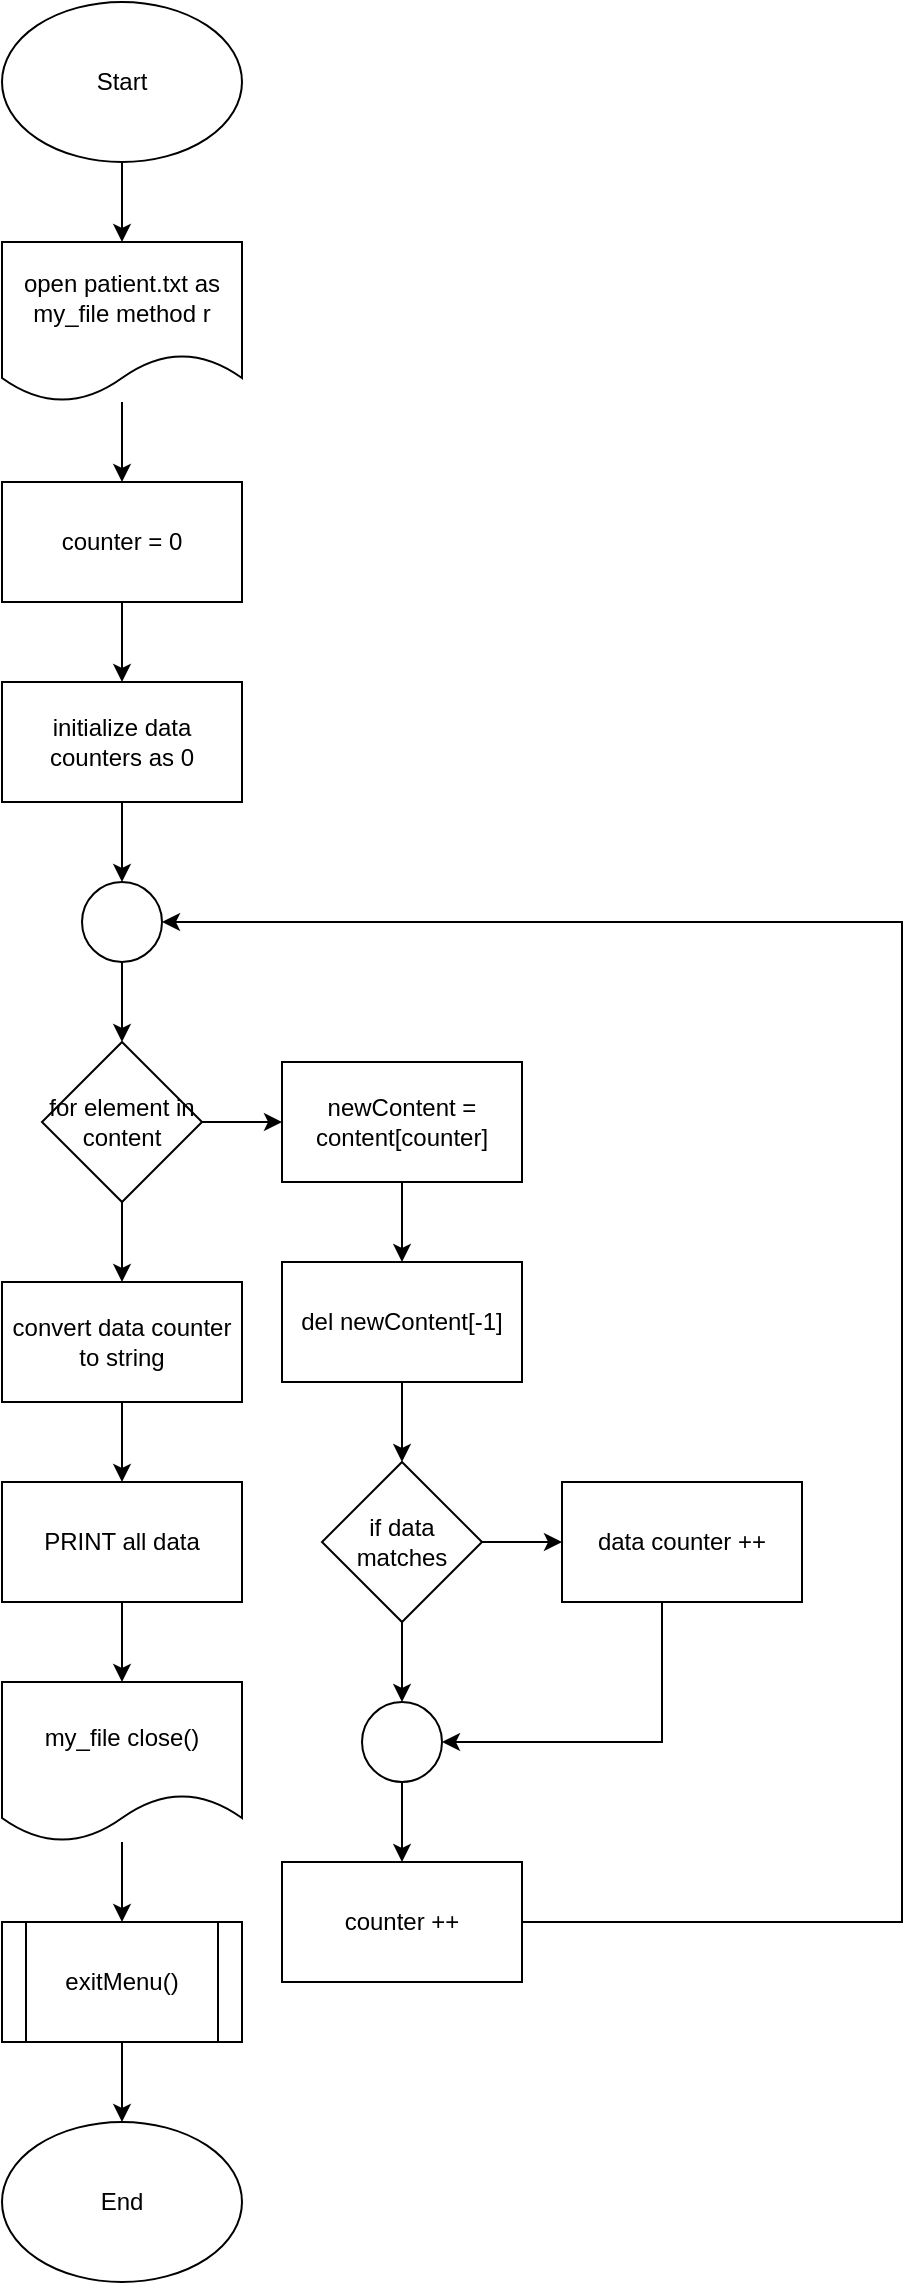 <mxfile version="13.0.3" type="device"><diagram id="C5RBs43oDa-KdzZeNtuy" name="Page-1"><mxGraphModel dx="852" dy="494" grid="1" gridSize="10" guides="1" tooltips="1" connect="1" arrows="1" fold="1" page="1" pageScale="1" pageWidth="827" pageHeight="1169" math="0" shadow="0"><root><mxCell id="WIyWlLk6GJQsqaUBKTNV-0"/><mxCell id="WIyWlLk6GJQsqaUBKTNV-1" parent="WIyWlLk6GJQsqaUBKTNV-0"/><mxCell id="zIFFz7tdvG7xnhX9zdeK-2" value="" style="edgeStyle=orthogonalEdgeStyle;rounded=0;orthogonalLoop=1;jettySize=auto;html=1;" edge="1" parent="WIyWlLk6GJQsqaUBKTNV-1" source="zIFFz7tdvG7xnhX9zdeK-0" target="zIFFz7tdvG7xnhX9zdeK-1"><mxGeometry relative="1" as="geometry"/></mxCell><mxCell id="zIFFz7tdvG7xnhX9zdeK-0" value="Start" style="ellipse;whiteSpace=wrap;html=1;" vertex="1" parent="WIyWlLk6GJQsqaUBKTNV-1"><mxGeometry x="350" y="20" width="120" height="80" as="geometry"/></mxCell><mxCell id="zIFFz7tdvG7xnhX9zdeK-5" value="" style="edgeStyle=orthogonalEdgeStyle;rounded=0;orthogonalLoop=1;jettySize=auto;html=1;" edge="1" parent="WIyWlLk6GJQsqaUBKTNV-1" source="zIFFz7tdvG7xnhX9zdeK-1" target="zIFFz7tdvG7xnhX9zdeK-4"><mxGeometry relative="1" as="geometry"/></mxCell><mxCell id="zIFFz7tdvG7xnhX9zdeK-1" value="open patient.txt as my_file method r" style="shape=document;whiteSpace=wrap;html=1;boundedLbl=1;" vertex="1" parent="WIyWlLk6GJQsqaUBKTNV-1"><mxGeometry x="350" y="140" width="120" height="80" as="geometry"/></mxCell><mxCell id="zIFFz7tdvG7xnhX9zdeK-7" value="" style="edgeStyle=orthogonalEdgeStyle;rounded=0;orthogonalLoop=1;jettySize=auto;html=1;" edge="1" parent="WIyWlLk6GJQsqaUBKTNV-1" source="zIFFz7tdvG7xnhX9zdeK-4" target="zIFFz7tdvG7xnhX9zdeK-6"><mxGeometry relative="1" as="geometry"/></mxCell><mxCell id="zIFFz7tdvG7xnhX9zdeK-4" value="counter = 0" style="rounded=0;whiteSpace=wrap;html=1;" vertex="1" parent="WIyWlLk6GJQsqaUBKTNV-1"><mxGeometry x="350" y="260" width="120" height="60" as="geometry"/></mxCell><mxCell id="zIFFz7tdvG7xnhX9zdeK-9" value="" style="edgeStyle=orthogonalEdgeStyle;rounded=0;orthogonalLoop=1;jettySize=auto;html=1;" edge="1" parent="WIyWlLk6GJQsqaUBKTNV-1" source="zIFFz7tdvG7xnhX9zdeK-6" target="zIFFz7tdvG7xnhX9zdeK-8"><mxGeometry relative="1" as="geometry"/></mxCell><mxCell id="zIFFz7tdvG7xnhX9zdeK-6" value="initialize data counters as 0" style="rounded=0;whiteSpace=wrap;html=1;" vertex="1" parent="WIyWlLk6GJQsqaUBKTNV-1"><mxGeometry x="350" y="360" width="120" height="60" as="geometry"/></mxCell><mxCell id="zIFFz7tdvG7xnhX9zdeK-11" value="" style="edgeStyle=orthogonalEdgeStyle;rounded=0;orthogonalLoop=1;jettySize=auto;html=1;" edge="1" parent="WIyWlLk6GJQsqaUBKTNV-1" source="zIFFz7tdvG7xnhX9zdeK-8" target="zIFFz7tdvG7xnhX9zdeK-10"><mxGeometry relative="1" as="geometry"/></mxCell><mxCell id="zIFFz7tdvG7xnhX9zdeK-8" value="" style="ellipse;whiteSpace=wrap;html=1;aspect=fixed;" vertex="1" parent="WIyWlLk6GJQsqaUBKTNV-1"><mxGeometry x="390" y="460" width="40" height="40" as="geometry"/></mxCell><mxCell id="zIFFz7tdvG7xnhX9zdeK-13" value="" style="edgeStyle=orthogonalEdgeStyle;rounded=0;orthogonalLoop=1;jettySize=auto;html=1;" edge="1" parent="WIyWlLk6GJQsqaUBKTNV-1" source="zIFFz7tdvG7xnhX9zdeK-10" target="zIFFz7tdvG7xnhX9zdeK-12"><mxGeometry relative="1" as="geometry"/></mxCell><mxCell id="zIFFz7tdvG7xnhX9zdeK-29" value="" style="edgeStyle=orthogonalEdgeStyle;rounded=0;orthogonalLoop=1;jettySize=auto;html=1;" edge="1" parent="WIyWlLk6GJQsqaUBKTNV-1" source="zIFFz7tdvG7xnhX9zdeK-10" target="zIFFz7tdvG7xnhX9zdeK-28"><mxGeometry relative="1" as="geometry"/></mxCell><mxCell id="zIFFz7tdvG7xnhX9zdeK-10" value="for element in content" style="rhombus;whiteSpace=wrap;html=1;" vertex="1" parent="WIyWlLk6GJQsqaUBKTNV-1"><mxGeometry x="370" y="540" width="80" height="80" as="geometry"/></mxCell><mxCell id="zIFFz7tdvG7xnhX9zdeK-15" value="" style="edgeStyle=orthogonalEdgeStyle;rounded=0;orthogonalLoop=1;jettySize=auto;html=1;" edge="1" parent="WIyWlLk6GJQsqaUBKTNV-1" source="zIFFz7tdvG7xnhX9zdeK-12" target="zIFFz7tdvG7xnhX9zdeK-14"><mxGeometry relative="1" as="geometry"/></mxCell><mxCell id="zIFFz7tdvG7xnhX9zdeK-12" value="newContent = content[counter]" style="rounded=0;whiteSpace=wrap;html=1;" vertex="1" parent="WIyWlLk6GJQsqaUBKTNV-1"><mxGeometry x="490" y="550" width="120" height="60" as="geometry"/></mxCell><mxCell id="zIFFz7tdvG7xnhX9zdeK-17" value="" style="edgeStyle=orthogonalEdgeStyle;rounded=0;orthogonalLoop=1;jettySize=auto;html=1;" edge="1" parent="WIyWlLk6GJQsqaUBKTNV-1" source="zIFFz7tdvG7xnhX9zdeK-14"><mxGeometry relative="1" as="geometry"><mxPoint x="550" y="750" as="targetPoint"/></mxGeometry></mxCell><mxCell id="zIFFz7tdvG7xnhX9zdeK-14" value="del newContent[-1]" style="rounded=0;whiteSpace=wrap;html=1;" vertex="1" parent="WIyWlLk6GJQsqaUBKTNV-1"><mxGeometry x="490" y="650" width="120" height="60" as="geometry"/></mxCell><mxCell id="zIFFz7tdvG7xnhX9zdeK-20" value="" style="edgeStyle=orthogonalEdgeStyle;rounded=0;orthogonalLoop=1;jettySize=auto;html=1;" edge="1" parent="WIyWlLk6GJQsqaUBKTNV-1" source="zIFFz7tdvG7xnhX9zdeK-18" target="zIFFz7tdvG7xnhX9zdeK-19"><mxGeometry relative="1" as="geometry"/></mxCell><mxCell id="zIFFz7tdvG7xnhX9zdeK-22" value="" style="edgeStyle=orthogonalEdgeStyle;rounded=0;orthogonalLoop=1;jettySize=auto;html=1;" edge="1" parent="WIyWlLk6GJQsqaUBKTNV-1" source="zIFFz7tdvG7xnhX9zdeK-18" target="zIFFz7tdvG7xnhX9zdeK-21"><mxGeometry relative="1" as="geometry"/></mxCell><mxCell id="zIFFz7tdvG7xnhX9zdeK-18" value="if data matches" style="rhombus;whiteSpace=wrap;html=1;" vertex="1" parent="WIyWlLk6GJQsqaUBKTNV-1"><mxGeometry x="510" y="750" width="80" height="80" as="geometry"/></mxCell><mxCell id="zIFFz7tdvG7xnhX9zdeK-23" style="edgeStyle=orthogonalEdgeStyle;rounded=0;orthogonalLoop=1;jettySize=auto;html=1;entryX=1;entryY=0.5;entryDx=0;entryDy=0;" edge="1" parent="WIyWlLk6GJQsqaUBKTNV-1" source="zIFFz7tdvG7xnhX9zdeK-19" target="zIFFz7tdvG7xnhX9zdeK-21"><mxGeometry relative="1" as="geometry"><Array as="points"><mxPoint x="680" y="890"/></Array></mxGeometry></mxCell><mxCell id="zIFFz7tdvG7xnhX9zdeK-19" value="data counter ++" style="rounded=0;whiteSpace=wrap;html=1;" vertex="1" parent="WIyWlLk6GJQsqaUBKTNV-1"><mxGeometry x="630" y="760" width="120" height="60" as="geometry"/></mxCell><mxCell id="zIFFz7tdvG7xnhX9zdeK-25" value="" style="edgeStyle=orthogonalEdgeStyle;rounded=0;orthogonalLoop=1;jettySize=auto;html=1;" edge="1" parent="WIyWlLk6GJQsqaUBKTNV-1" source="zIFFz7tdvG7xnhX9zdeK-21" target="zIFFz7tdvG7xnhX9zdeK-24"><mxGeometry relative="1" as="geometry"/></mxCell><mxCell id="zIFFz7tdvG7xnhX9zdeK-21" value="" style="ellipse;whiteSpace=wrap;html=1;aspect=fixed;" vertex="1" parent="WIyWlLk6GJQsqaUBKTNV-1"><mxGeometry x="530" y="870" width="40" height="40" as="geometry"/></mxCell><mxCell id="zIFFz7tdvG7xnhX9zdeK-26" style="edgeStyle=orthogonalEdgeStyle;rounded=0;orthogonalLoop=1;jettySize=auto;html=1;" edge="1" parent="WIyWlLk6GJQsqaUBKTNV-1" source="zIFFz7tdvG7xnhX9zdeK-24"><mxGeometry relative="1" as="geometry"><mxPoint x="430" y="480" as="targetPoint"/><Array as="points"><mxPoint x="800" y="980"/><mxPoint x="800" y="480"/></Array></mxGeometry></mxCell><mxCell id="zIFFz7tdvG7xnhX9zdeK-24" value="counter ++" style="rounded=0;whiteSpace=wrap;html=1;" vertex="1" parent="WIyWlLk6GJQsqaUBKTNV-1"><mxGeometry x="490" y="950" width="120" height="60" as="geometry"/></mxCell><mxCell id="zIFFz7tdvG7xnhX9zdeK-31" value="" style="edgeStyle=orthogonalEdgeStyle;rounded=0;orthogonalLoop=1;jettySize=auto;html=1;" edge="1" parent="WIyWlLk6GJQsqaUBKTNV-1" source="zIFFz7tdvG7xnhX9zdeK-28" target="zIFFz7tdvG7xnhX9zdeK-30"><mxGeometry relative="1" as="geometry"/></mxCell><mxCell id="zIFFz7tdvG7xnhX9zdeK-28" value="convert data counter to string" style="rounded=0;whiteSpace=wrap;html=1;" vertex="1" parent="WIyWlLk6GJQsqaUBKTNV-1"><mxGeometry x="350" y="660" width="120" height="60" as="geometry"/></mxCell><mxCell id="zIFFz7tdvG7xnhX9zdeK-33" value="" style="edgeStyle=orthogonalEdgeStyle;rounded=0;orthogonalLoop=1;jettySize=auto;html=1;" edge="1" parent="WIyWlLk6GJQsqaUBKTNV-1" source="zIFFz7tdvG7xnhX9zdeK-30" target="zIFFz7tdvG7xnhX9zdeK-32"><mxGeometry relative="1" as="geometry"/></mxCell><mxCell id="zIFFz7tdvG7xnhX9zdeK-30" value="PRINT all data" style="rounded=0;whiteSpace=wrap;html=1;" vertex="1" parent="WIyWlLk6GJQsqaUBKTNV-1"><mxGeometry x="350" y="760" width="120" height="60" as="geometry"/></mxCell><mxCell id="zIFFz7tdvG7xnhX9zdeK-35" value="" style="edgeStyle=orthogonalEdgeStyle;rounded=0;orthogonalLoop=1;jettySize=auto;html=1;" edge="1" parent="WIyWlLk6GJQsqaUBKTNV-1" source="zIFFz7tdvG7xnhX9zdeK-32" target="zIFFz7tdvG7xnhX9zdeK-34"><mxGeometry relative="1" as="geometry"/></mxCell><mxCell id="zIFFz7tdvG7xnhX9zdeK-32" value="my_file close()" style="shape=document;whiteSpace=wrap;html=1;boundedLbl=1;" vertex="1" parent="WIyWlLk6GJQsqaUBKTNV-1"><mxGeometry x="350" y="860" width="120" height="80" as="geometry"/></mxCell><mxCell id="zIFFz7tdvG7xnhX9zdeK-37" value="" style="edgeStyle=orthogonalEdgeStyle;rounded=0;orthogonalLoop=1;jettySize=auto;html=1;" edge="1" parent="WIyWlLk6GJQsqaUBKTNV-1" source="zIFFz7tdvG7xnhX9zdeK-34" target="zIFFz7tdvG7xnhX9zdeK-36"><mxGeometry relative="1" as="geometry"/></mxCell><mxCell id="zIFFz7tdvG7xnhX9zdeK-34" value="exitMenu()" style="shape=process;whiteSpace=wrap;html=1;backgroundOutline=1;" vertex="1" parent="WIyWlLk6GJQsqaUBKTNV-1"><mxGeometry x="350" y="980" width="120" height="60" as="geometry"/></mxCell><mxCell id="zIFFz7tdvG7xnhX9zdeK-36" value="End" style="ellipse;whiteSpace=wrap;html=1;" vertex="1" parent="WIyWlLk6GJQsqaUBKTNV-1"><mxGeometry x="350" y="1080" width="120" height="80" as="geometry"/></mxCell></root></mxGraphModel></diagram></mxfile>